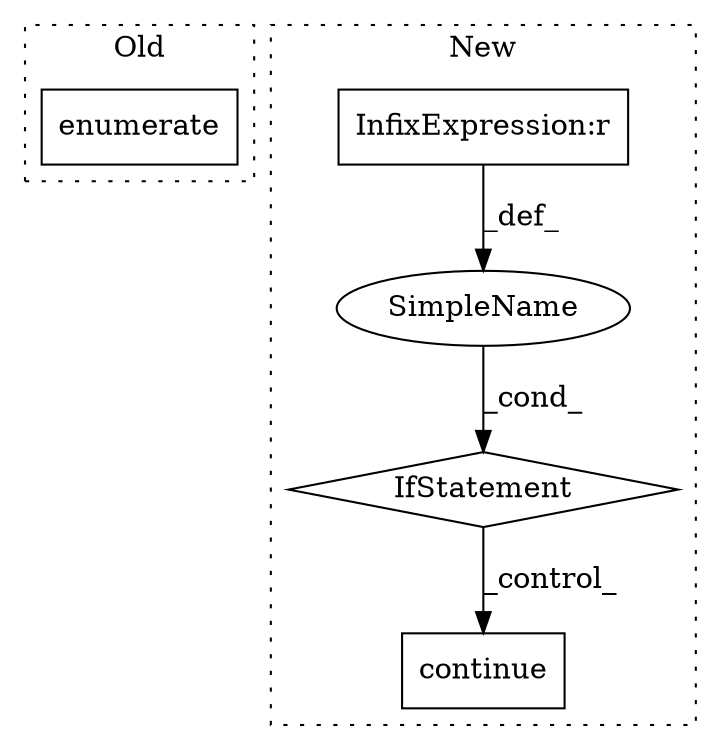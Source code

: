 digraph G {
subgraph cluster0 {
1 [label="enumerate" a="32" s="4642,4663" l="10,1" shape="box"];
label = "Old";
style="dotted";
}
subgraph cluster1 {
2 [label="continue" a="18" s="5043" l="9" shape="box"];
3 [label="IfStatement" a="25" s="4891,4946" l="4,2" shape="diamond"];
4 [label="SimpleName" a="42" s="" l="" shape="ellipse"];
5 [label="InfixExpression:r" a="27" s="4916" l="13" shape="box"];
label = "New";
style="dotted";
}
3 -> 2 [label="_control_"];
4 -> 3 [label="_cond_"];
5 -> 4 [label="_def_"];
}